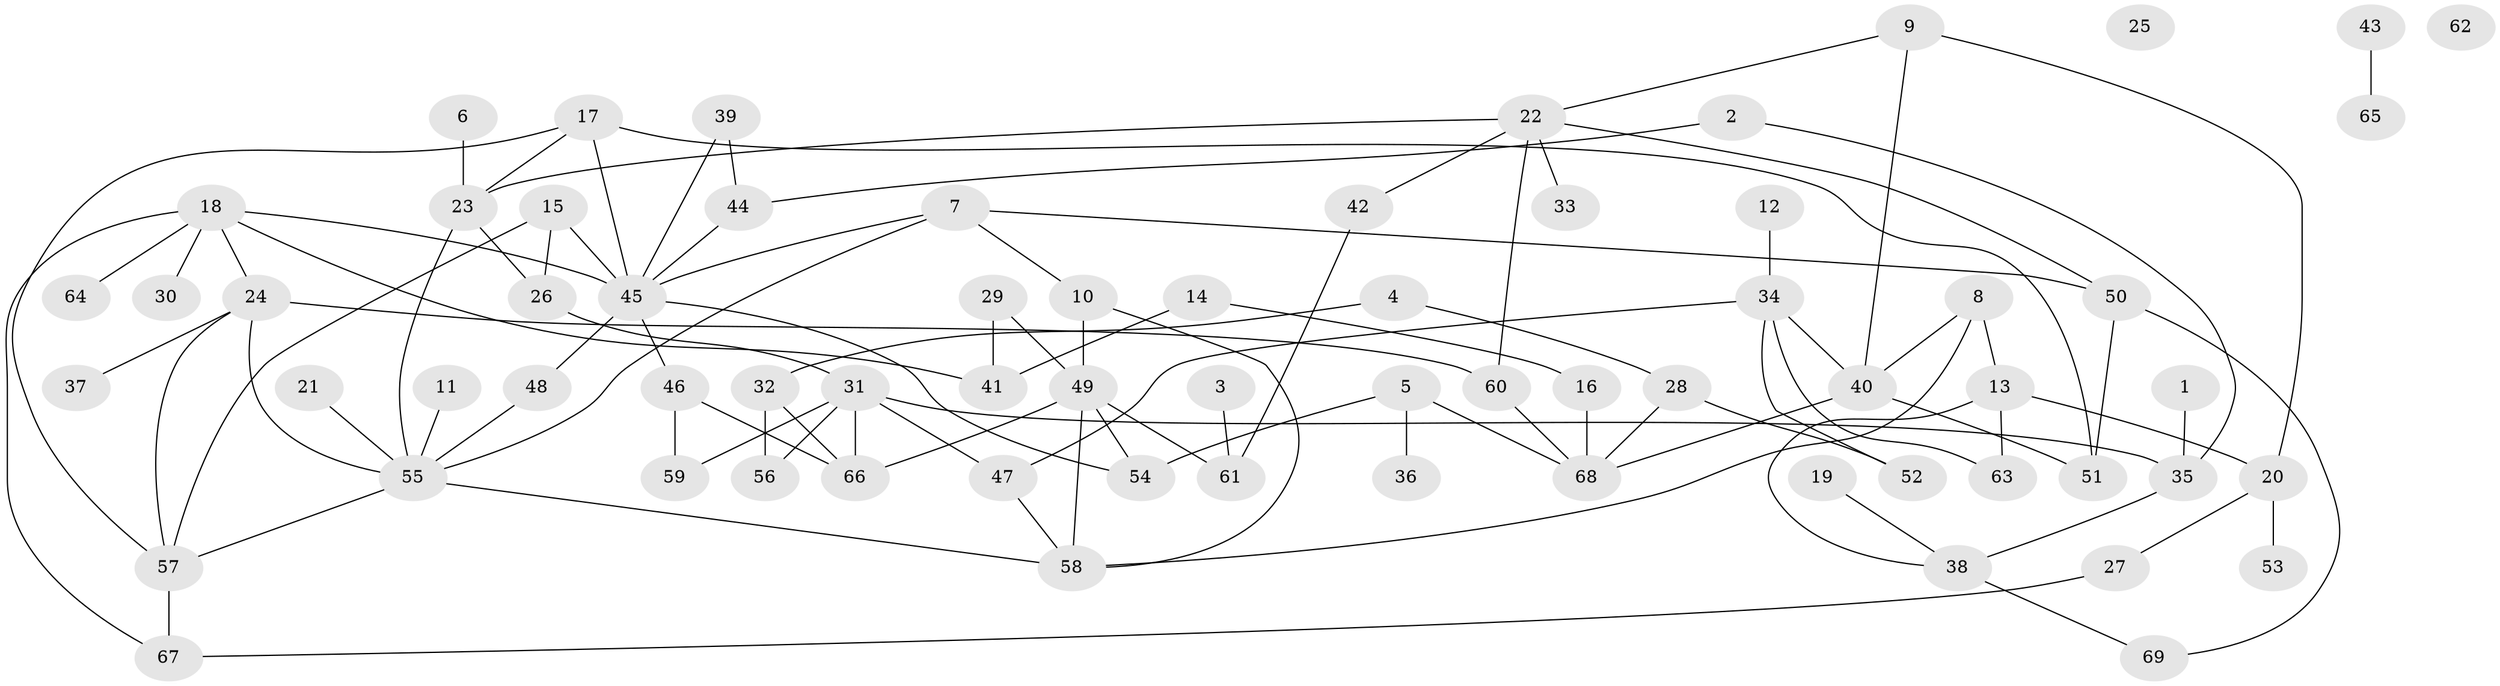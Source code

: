 // Generated by graph-tools (version 1.1) at 2025/00/03/09/25 03:00:42]
// undirected, 69 vertices, 101 edges
graph export_dot {
graph [start="1"]
  node [color=gray90,style=filled];
  1;
  2;
  3;
  4;
  5;
  6;
  7;
  8;
  9;
  10;
  11;
  12;
  13;
  14;
  15;
  16;
  17;
  18;
  19;
  20;
  21;
  22;
  23;
  24;
  25;
  26;
  27;
  28;
  29;
  30;
  31;
  32;
  33;
  34;
  35;
  36;
  37;
  38;
  39;
  40;
  41;
  42;
  43;
  44;
  45;
  46;
  47;
  48;
  49;
  50;
  51;
  52;
  53;
  54;
  55;
  56;
  57;
  58;
  59;
  60;
  61;
  62;
  63;
  64;
  65;
  66;
  67;
  68;
  69;
  1 -- 35;
  2 -- 35;
  2 -- 44;
  3 -- 61;
  4 -- 28;
  4 -- 32;
  5 -- 36;
  5 -- 54;
  5 -- 68;
  6 -- 23;
  7 -- 10;
  7 -- 45;
  7 -- 50;
  7 -- 55;
  8 -- 13;
  8 -- 40;
  8 -- 58;
  9 -- 20;
  9 -- 22;
  9 -- 40;
  10 -- 49;
  10 -- 58;
  11 -- 55;
  12 -- 34;
  13 -- 20;
  13 -- 38;
  13 -- 63;
  14 -- 16;
  14 -- 41;
  15 -- 26;
  15 -- 45;
  15 -- 57;
  16 -- 68;
  17 -- 23;
  17 -- 45;
  17 -- 51;
  17 -- 57;
  18 -- 24;
  18 -- 30;
  18 -- 41;
  18 -- 45;
  18 -- 64;
  18 -- 67;
  19 -- 38;
  20 -- 27;
  20 -- 53;
  21 -- 55;
  22 -- 23;
  22 -- 33;
  22 -- 42;
  22 -- 50;
  22 -- 60;
  23 -- 26;
  23 -- 55;
  24 -- 37;
  24 -- 55;
  24 -- 57;
  24 -- 60;
  26 -- 31;
  27 -- 67;
  28 -- 52;
  28 -- 68;
  29 -- 41;
  29 -- 49;
  31 -- 35;
  31 -- 47;
  31 -- 56;
  31 -- 59;
  31 -- 66;
  32 -- 56;
  32 -- 66;
  34 -- 40;
  34 -- 47;
  34 -- 52;
  34 -- 63;
  35 -- 38;
  38 -- 69;
  39 -- 44;
  39 -- 45;
  40 -- 51;
  40 -- 68;
  42 -- 61;
  43 -- 65;
  44 -- 45;
  45 -- 46;
  45 -- 48;
  45 -- 54;
  46 -- 59;
  46 -- 66;
  47 -- 58;
  48 -- 55;
  49 -- 54;
  49 -- 58;
  49 -- 61;
  49 -- 66;
  50 -- 51;
  50 -- 69;
  55 -- 57;
  55 -- 58;
  57 -- 67;
  60 -- 68;
}
